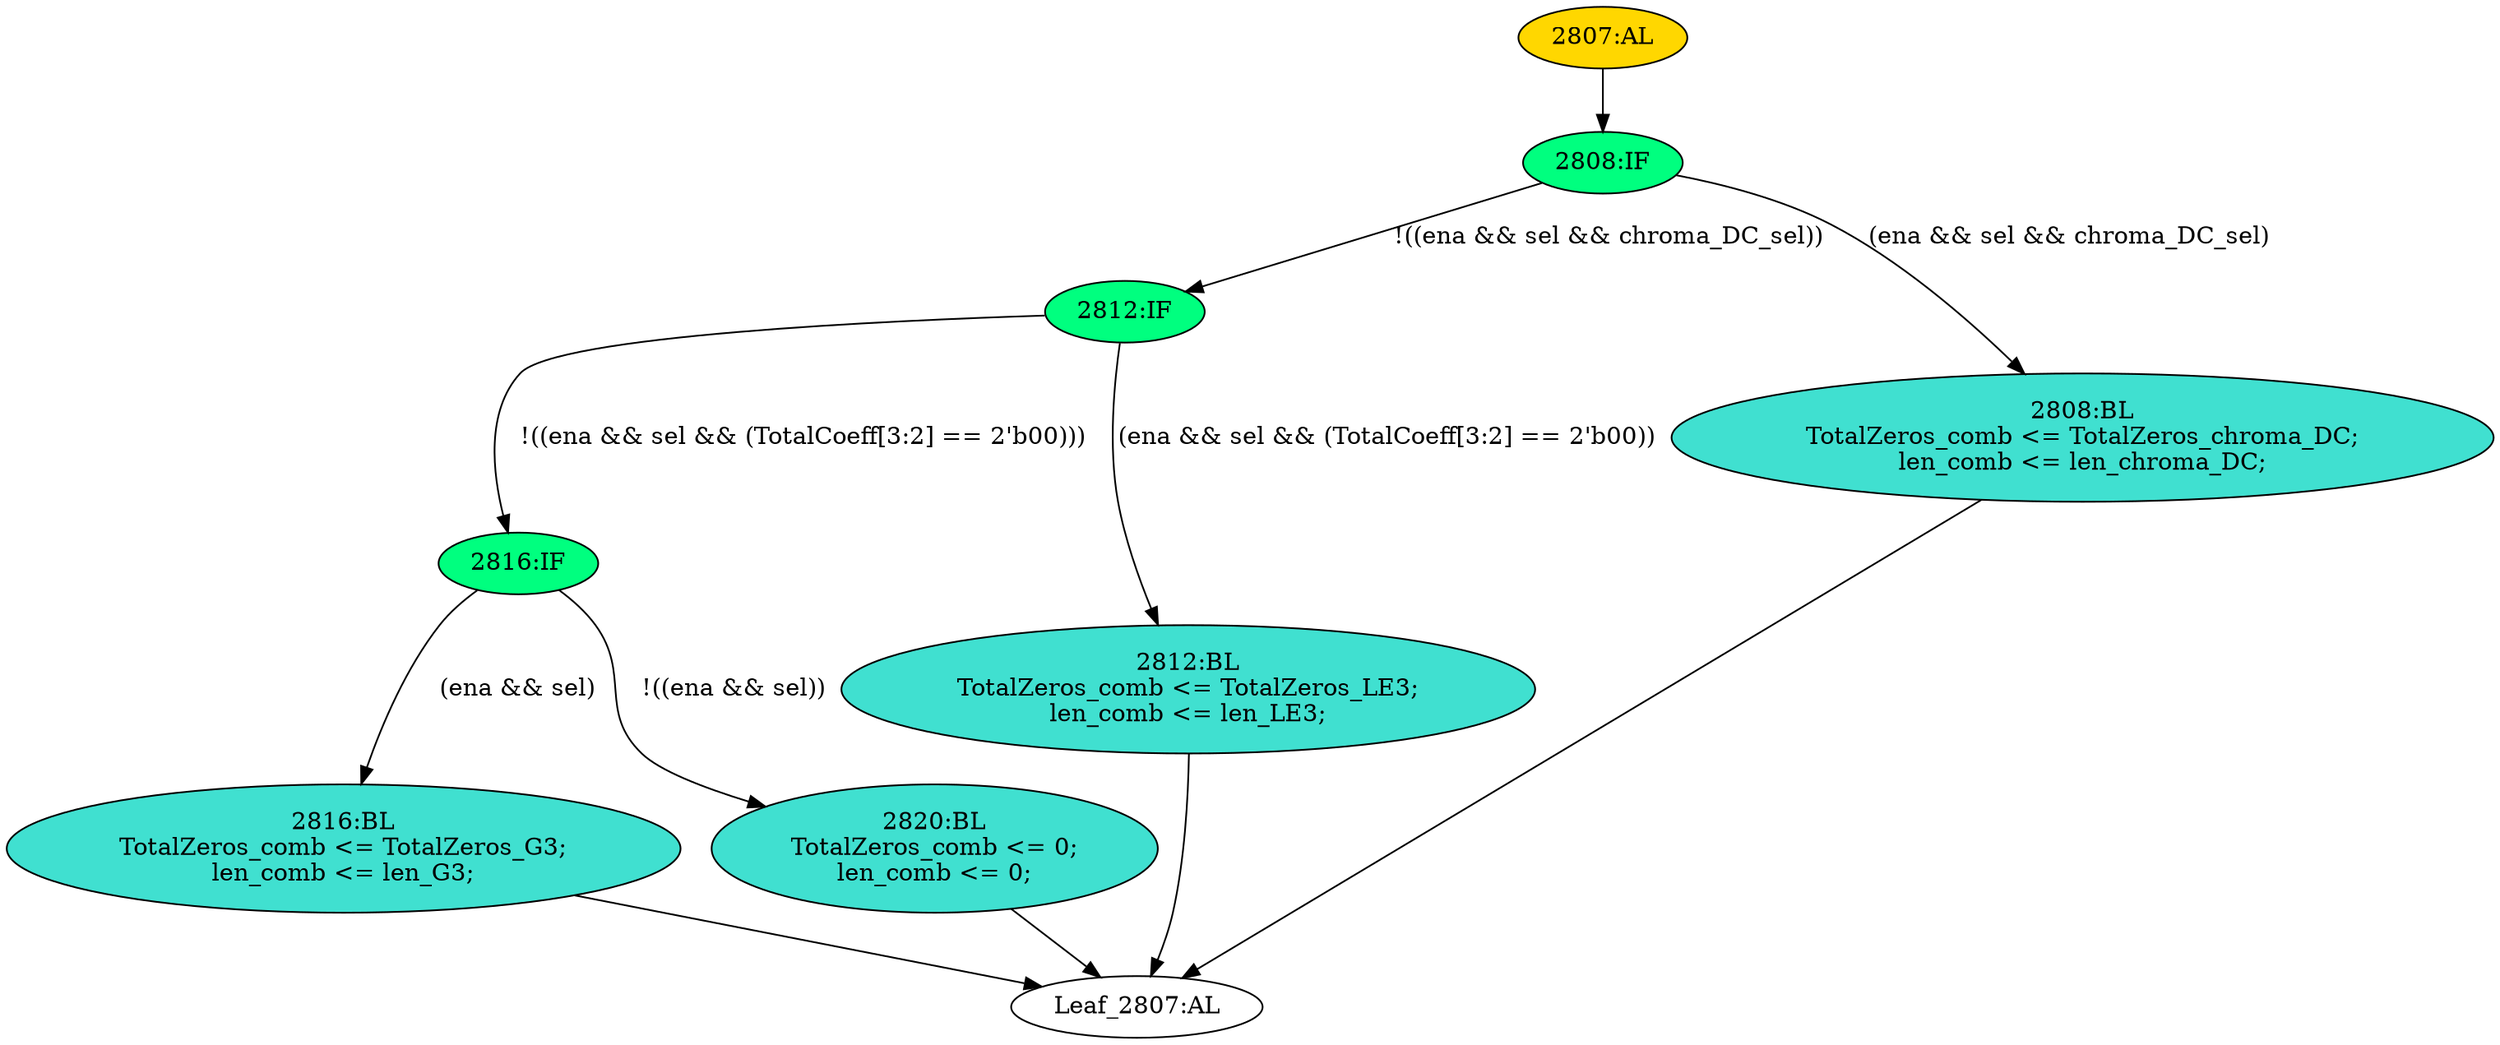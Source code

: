 strict digraph "" {
	node [label="\N"];
	"2808:IF"	 [ast="<pyverilog.vparser.ast.IfStatement object at 0x7f204c598e50>",
		fillcolor=springgreen,
		label="2808:IF",
		statements="[]",
		style=filled,
		typ=IfStatement];
	"2812:IF"	 [ast="<pyverilog.vparser.ast.IfStatement object at 0x7f204c598ad0>",
		fillcolor=springgreen,
		label="2812:IF",
		statements="[]",
		style=filled,
		typ=IfStatement];
	"2808:IF" -> "2812:IF"	 [cond="['ena', 'sel', 'chroma_DC_sel']",
		label="!((ena && sel && chroma_DC_sel))",
		lineno=2808];
	"2808:BL"	 [ast="<pyverilog.vparser.ast.Block object at 0x7f204c749e50>",
		fillcolor=turquoise,
		label="2808:BL
TotalZeros_comb <= TotalZeros_chroma_DC;
len_comb <= len_chroma_DC;",
		statements="[<pyverilog.vparser.ast.NonblockingSubstitution object at 0x7f204c749ed0>, <pyverilog.vparser.ast.NonblockingSubstitution object \
at 0x7f204c749210>]",
		style=filled,
		typ=Block];
	"2808:IF" -> "2808:BL"	 [cond="['ena', 'sel', 'chroma_DC_sel']",
		label="(ena && sel && chroma_DC_sel)",
		lineno=2808];
	"2816:BL"	 [ast="<pyverilog.vparser.ast.Block object at 0x7f204c749750>",
		fillcolor=turquoise,
		label="2816:BL
TotalZeros_comb <= TotalZeros_G3;
len_comb <= len_G3;",
		statements="[<pyverilog.vparser.ast.NonblockingSubstitution object at 0x7f204c749550>, <pyverilog.vparser.ast.NonblockingSubstitution object \
at 0x7f204c749690>]",
		style=filled,
		typ=Block];
	"Leaf_2807:AL"	 [def_var="['TotalZeros_comb', 'len_comb']",
		label="Leaf_2807:AL"];
	"2816:BL" -> "Leaf_2807:AL"	 [cond="[]",
		lineno=None];
	"2820:BL"	 [ast="<pyverilog.vparser.ast.Block object at 0x7f204c598cd0>",
		fillcolor=turquoise,
		label="2820:BL
TotalZeros_comb <= 0;
len_comb <= 0;",
		statements="[<pyverilog.vparser.ast.NonblockingSubstitution object at 0x7f204c598c90>, <pyverilog.vparser.ast.NonblockingSubstitution object \
at 0x7f204c598610>]",
		style=filled,
		typ=Block];
	"2820:BL" -> "Leaf_2807:AL"	 [cond="[]",
		lineno=None];
	"2816:IF"	 [ast="<pyverilog.vparser.ast.IfStatement object at 0x7f204c5986d0>",
		fillcolor=springgreen,
		label="2816:IF",
		statements="[]",
		style=filled,
		typ=IfStatement];
	"2816:IF" -> "2816:BL"	 [cond="['ena', 'sel']",
		label="(ena && sel)",
		lineno=2816];
	"2816:IF" -> "2820:BL"	 [cond="['ena', 'sel']",
		label="!((ena && sel))",
		lineno=2816];
	"2812:IF" -> "2816:IF"	 [cond="['ena', 'sel', 'TotalCoeff']",
		label="!((ena && sel && (TotalCoeff[3:2] == 2'b00)))",
		lineno=2812];
	"2812:BL"	 [ast="<pyverilog.vparser.ast.Block object at 0x7f204c749910>",
		fillcolor=turquoise,
		label="2812:BL
TotalZeros_comb <= TotalZeros_LE3;
len_comb <= len_LE3;",
		statements="[<pyverilog.vparser.ast.NonblockingSubstitution object at 0x7f204c749950>, <pyverilog.vparser.ast.NonblockingSubstitution object \
at 0x7f204c749c50>]",
		style=filled,
		typ=Block];
	"2812:IF" -> "2812:BL"	 [cond="['ena', 'sel', 'TotalCoeff']",
		label="(ena && sel && (TotalCoeff[3:2] == 2'b00))",
		lineno=2812];
	"2808:BL" -> "Leaf_2807:AL"	 [cond="[]",
		lineno=None];
	"2812:BL" -> "Leaf_2807:AL"	 [cond="[]",
		lineno=None];
	"2807:AL"	 [ast="<pyverilog.vparser.ast.Always object at 0x7f204c6dd090>",
		clk_sens=False,
		fillcolor=gold,
		label="2807:AL",
		sens="['len_LE3', 'TotalZeros_chroma_DC', 'TotalZeros_LE3', 'len_chroma_DC', 'len_G3', 'TotalZeros_G3']",
		statements="[]",
		style=filled,
		typ=Always,
		use_var="['ena', 'sel', 'len_LE3', 'TotalZeros_chroma_DC', 'TotalZeros_LE3', 'len_chroma_DC', 'len_G3', 'TotalZeros_G3', 'chroma_DC_sel', '\
TotalCoeff']"];
	"2807:AL" -> "2808:IF"	 [cond="[]",
		lineno=None];
}
